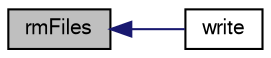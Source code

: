 digraph "rmFiles"
{
  bgcolor="transparent";
  edge [fontname="FreeSans",fontsize="10",labelfontname="FreeSans",labelfontsize="10"];
  node [fontname="FreeSans",fontsize="10",shape=record];
  rankdir="LR";
  Node326 [label="rmFiles",height=0.2,width=0.4,color="black", fillcolor="grey75", style="filled", fontcolor="black"];
  Node326 -> Node327 [dir="back",color="midnightblue",fontsize="10",style="solid",fontname="FreeSans"];
  Node327 [label="write",height=0.2,width=0.4,color="black",URL="$a21350.html#ae295e82e737df12e07be9a2e2fa15357",tooltip="Write volume mesh. "];
}
